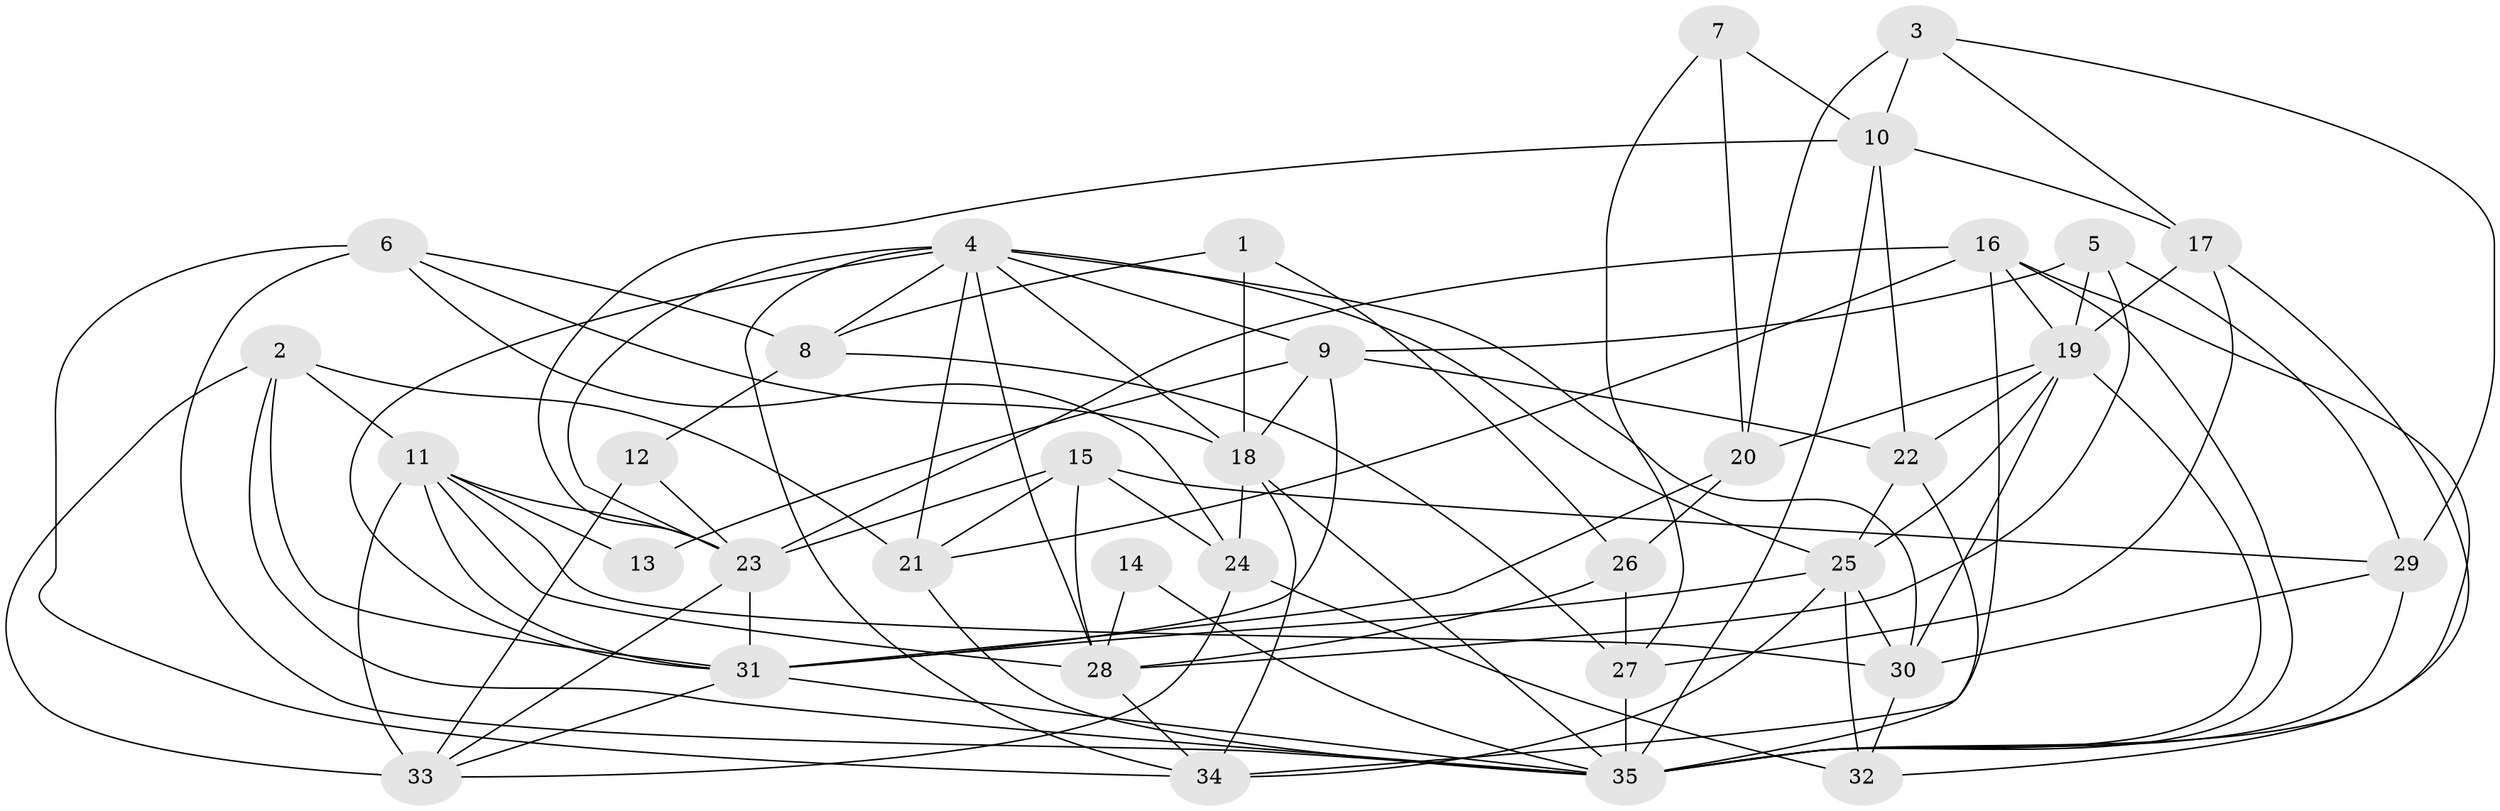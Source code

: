 // original degree distribution, {3: 0.3142857142857143, 6: 0.15714285714285714, 4: 0.22857142857142856, 5: 0.2, 2: 0.1}
// Generated by graph-tools (version 1.1) at 2025/50/03/09/25 03:50:10]
// undirected, 35 vertices, 98 edges
graph export_dot {
graph [start="1"]
  node [color=gray90,style=filled];
  1;
  2;
  3;
  4;
  5;
  6;
  7;
  8;
  9;
  10;
  11;
  12;
  13;
  14;
  15;
  16;
  17;
  18;
  19;
  20;
  21;
  22;
  23;
  24;
  25;
  26;
  27;
  28;
  29;
  30;
  31;
  32;
  33;
  34;
  35;
  1 -- 8 [weight=1.0];
  1 -- 18 [weight=1.0];
  1 -- 26 [weight=1.0];
  2 -- 11 [weight=1.0];
  2 -- 21 [weight=1.0];
  2 -- 31 [weight=1.0];
  2 -- 33 [weight=1.0];
  2 -- 35 [weight=1.0];
  3 -- 10 [weight=1.0];
  3 -- 17 [weight=1.0];
  3 -- 20 [weight=1.0];
  3 -- 29 [weight=1.0];
  4 -- 8 [weight=1.0];
  4 -- 9 [weight=1.0];
  4 -- 18 [weight=1.0];
  4 -- 21 [weight=1.0];
  4 -- 23 [weight=1.0];
  4 -- 25 [weight=1.0];
  4 -- 28 [weight=1.0];
  4 -- 30 [weight=1.0];
  4 -- 31 [weight=1.0];
  4 -- 34 [weight=1.0];
  5 -- 9 [weight=1.0];
  5 -- 19 [weight=1.0];
  5 -- 28 [weight=1.0];
  5 -- 29 [weight=1.0];
  6 -- 8 [weight=1.0];
  6 -- 18 [weight=1.0];
  6 -- 24 [weight=1.0];
  6 -- 34 [weight=1.0];
  6 -- 35 [weight=1.0];
  7 -- 10 [weight=1.0];
  7 -- 20 [weight=1.0];
  7 -- 27 [weight=1.0];
  8 -- 12 [weight=1.0];
  8 -- 27 [weight=1.0];
  9 -- 13 [weight=1.0];
  9 -- 18 [weight=1.0];
  9 -- 22 [weight=1.0];
  9 -- 31 [weight=1.0];
  10 -- 17 [weight=1.0];
  10 -- 22 [weight=1.0];
  10 -- 23 [weight=1.0];
  10 -- 35 [weight=1.0];
  11 -- 13 [weight=1.0];
  11 -- 23 [weight=1.0];
  11 -- 28 [weight=1.0];
  11 -- 30 [weight=1.0];
  11 -- 31 [weight=1.0];
  11 -- 33 [weight=1.0];
  12 -- 23 [weight=1.0];
  12 -- 33 [weight=1.0];
  14 -- 28 [weight=1.0];
  14 -- 35 [weight=1.0];
  15 -- 21 [weight=1.0];
  15 -- 23 [weight=1.0];
  15 -- 24 [weight=1.0];
  15 -- 28 [weight=1.0];
  15 -- 29 [weight=1.0];
  16 -- 19 [weight=1.0];
  16 -- 21 [weight=1.0];
  16 -- 23 [weight=1.0];
  16 -- 32 [weight=1.0];
  16 -- 34 [weight=1.0];
  16 -- 35 [weight=1.0];
  17 -- 19 [weight=1.0];
  17 -- 27 [weight=1.0];
  17 -- 35 [weight=1.0];
  18 -- 24 [weight=1.0];
  18 -- 34 [weight=1.0];
  18 -- 35 [weight=1.0];
  19 -- 20 [weight=2.0];
  19 -- 22 [weight=1.0];
  19 -- 25 [weight=1.0];
  19 -- 30 [weight=1.0];
  19 -- 35 [weight=1.0];
  20 -- 26 [weight=1.0];
  20 -- 31 [weight=2.0];
  21 -- 35 [weight=1.0];
  22 -- 25 [weight=1.0];
  22 -- 35 [weight=1.0];
  23 -- 31 [weight=1.0];
  23 -- 33 [weight=1.0];
  24 -- 32 [weight=1.0];
  24 -- 33 [weight=1.0];
  25 -- 30 [weight=1.0];
  25 -- 31 [weight=1.0];
  25 -- 32 [weight=1.0];
  25 -- 34 [weight=1.0];
  26 -- 27 [weight=1.0];
  26 -- 28 [weight=1.0];
  27 -- 35 [weight=1.0];
  28 -- 34 [weight=1.0];
  29 -- 30 [weight=1.0];
  29 -- 35 [weight=1.0];
  30 -- 32 [weight=1.0];
  31 -- 33 [weight=1.0];
  31 -- 35 [weight=1.0];
}
